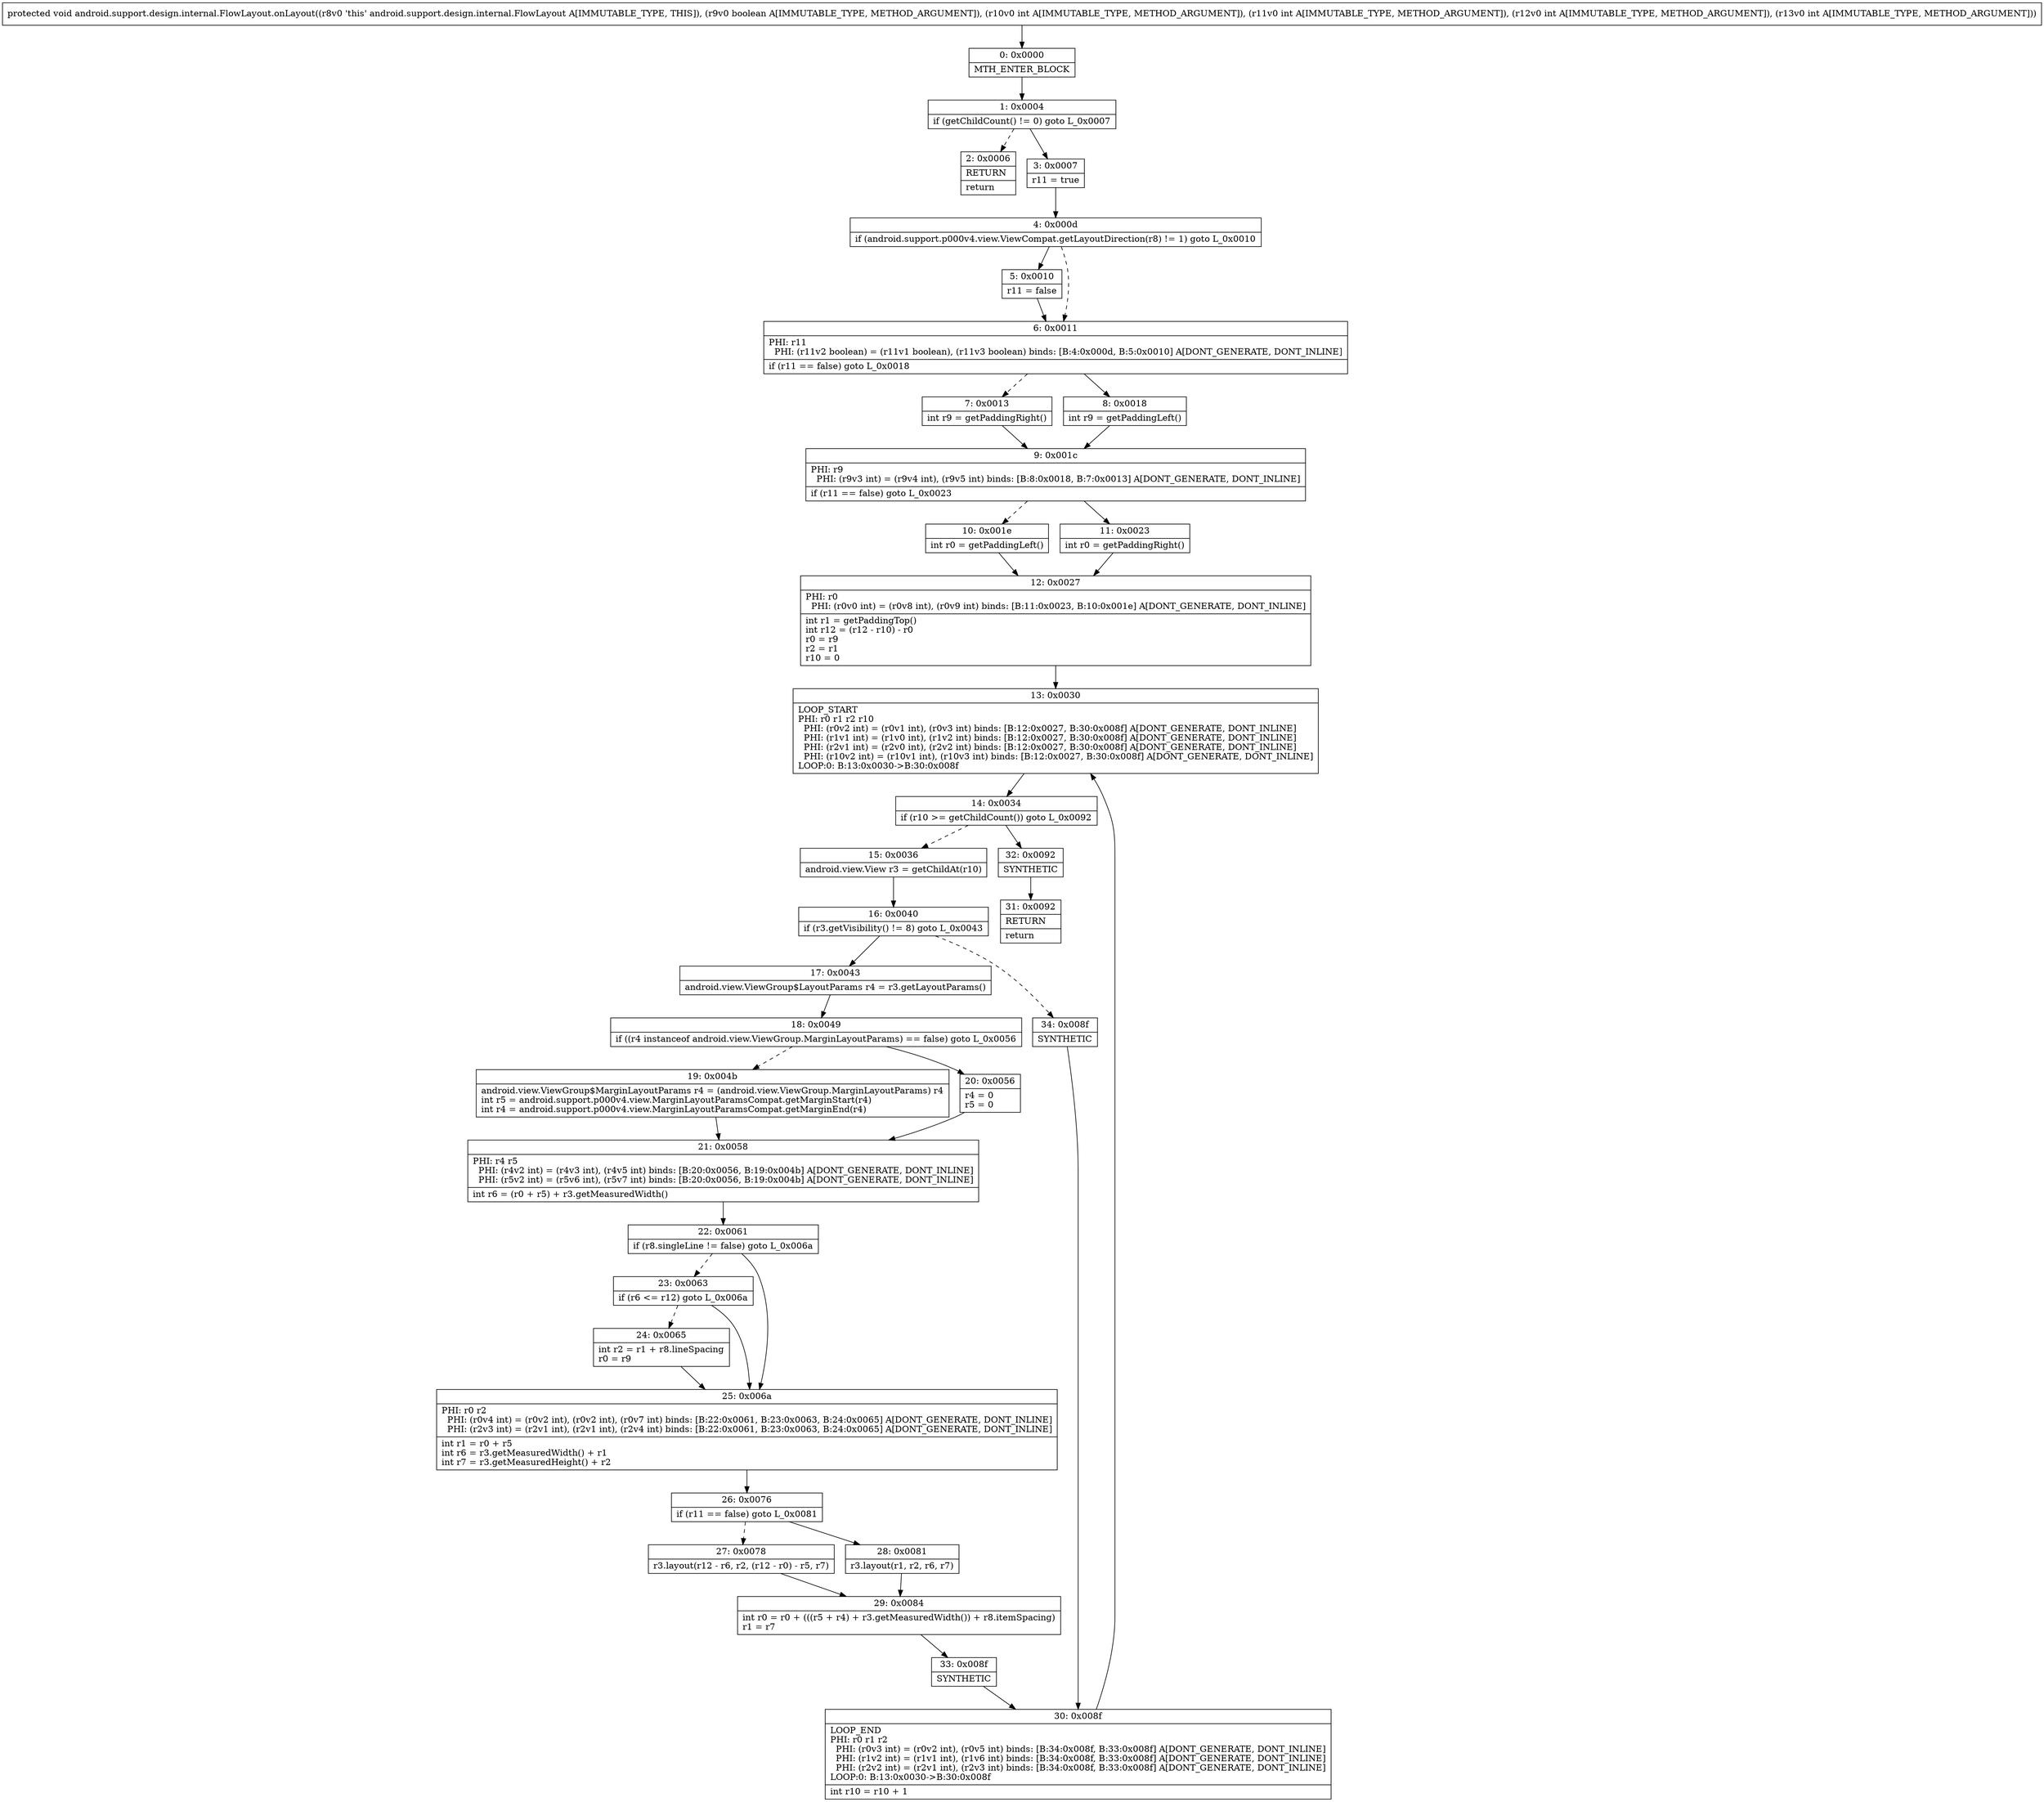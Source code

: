 digraph "CFG forandroid.support.design.internal.FlowLayout.onLayout(ZIIII)V" {
Node_0 [shape=record,label="{0\:\ 0x0000|MTH_ENTER_BLOCK\l}"];
Node_1 [shape=record,label="{1\:\ 0x0004|if (getChildCount() != 0) goto L_0x0007\l}"];
Node_2 [shape=record,label="{2\:\ 0x0006|RETURN\l|return\l}"];
Node_3 [shape=record,label="{3\:\ 0x0007|r11 = true\l}"];
Node_4 [shape=record,label="{4\:\ 0x000d|if (android.support.p000v4.view.ViewCompat.getLayoutDirection(r8) != 1) goto L_0x0010\l}"];
Node_5 [shape=record,label="{5\:\ 0x0010|r11 = false\l}"];
Node_6 [shape=record,label="{6\:\ 0x0011|PHI: r11 \l  PHI: (r11v2 boolean) = (r11v1 boolean), (r11v3 boolean) binds: [B:4:0x000d, B:5:0x0010] A[DONT_GENERATE, DONT_INLINE]\l|if (r11 == false) goto L_0x0018\l}"];
Node_7 [shape=record,label="{7\:\ 0x0013|int r9 = getPaddingRight()\l}"];
Node_8 [shape=record,label="{8\:\ 0x0018|int r9 = getPaddingLeft()\l}"];
Node_9 [shape=record,label="{9\:\ 0x001c|PHI: r9 \l  PHI: (r9v3 int) = (r9v4 int), (r9v5 int) binds: [B:8:0x0018, B:7:0x0013] A[DONT_GENERATE, DONT_INLINE]\l|if (r11 == false) goto L_0x0023\l}"];
Node_10 [shape=record,label="{10\:\ 0x001e|int r0 = getPaddingLeft()\l}"];
Node_11 [shape=record,label="{11\:\ 0x0023|int r0 = getPaddingRight()\l}"];
Node_12 [shape=record,label="{12\:\ 0x0027|PHI: r0 \l  PHI: (r0v0 int) = (r0v8 int), (r0v9 int) binds: [B:11:0x0023, B:10:0x001e] A[DONT_GENERATE, DONT_INLINE]\l|int r1 = getPaddingTop()\lint r12 = (r12 \- r10) \- r0\lr0 = r9\lr2 = r1\lr10 = 0\l}"];
Node_13 [shape=record,label="{13\:\ 0x0030|LOOP_START\lPHI: r0 r1 r2 r10 \l  PHI: (r0v2 int) = (r0v1 int), (r0v3 int) binds: [B:12:0x0027, B:30:0x008f] A[DONT_GENERATE, DONT_INLINE]\l  PHI: (r1v1 int) = (r1v0 int), (r1v2 int) binds: [B:12:0x0027, B:30:0x008f] A[DONT_GENERATE, DONT_INLINE]\l  PHI: (r2v1 int) = (r2v0 int), (r2v2 int) binds: [B:12:0x0027, B:30:0x008f] A[DONT_GENERATE, DONT_INLINE]\l  PHI: (r10v2 int) = (r10v1 int), (r10v3 int) binds: [B:12:0x0027, B:30:0x008f] A[DONT_GENERATE, DONT_INLINE]\lLOOP:0: B:13:0x0030\-\>B:30:0x008f\l}"];
Node_14 [shape=record,label="{14\:\ 0x0034|if (r10 \>= getChildCount()) goto L_0x0092\l}"];
Node_15 [shape=record,label="{15\:\ 0x0036|android.view.View r3 = getChildAt(r10)\l}"];
Node_16 [shape=record,label="{16\:\ 0x0040|if (r3.getVisibility() != 8) goto L_0x0043\l}"];
Node_17 [shape=record,label="{17\:\ 0x0043|android.view.ViewGroup$LayoutParams r4 = r3.getLayoutParams()\l}"];
Node_18 [shape=record,label="{18\:\ 0x0049|if ((r4 instanceof android.view.ViewGroup.MarginLayoutParams) == false) goto L_0x0056\l}"];
Node_19 [shape=record,label="{19\:\ 0x004b|android.view.ViewGroup$MarginLayoutParams r4 = (android.view.ViewGroup.MarginLayoutParams) r4\lint r5 = android.support.p000v4.view.MarginLayoutParamsCompat.getMarginStart(r4)\lint r4 = android.support.p000v4.view.MarginLayoutParamsCompat.getMarginEnd(r4)\l}"];
Node_20 [shape=record,label="{20\:\ 0x0056|r4 = 0\lr5 = 0\l}"];
Node_21 [shape=record,label="{21\:\ 0x0058|PHI: r4 r5 \l  PHI: (r4v2 int) = (r4v3 int), (r4v5 int) binds: [B:20:0x0056, B:19:0x004b] A[DONT_GENERATE, DONT_INLINE]\l  PHI: (r5v2 int) = (r5v6 int), (r5v7 int) binds: [B:20:0x0056, B:19:0x004b] A[DONT_GENERATE, DONT_INLINE]\l|int r6 = (r0 + r5) + r3.getMeasuredWidth()\l}"];
Node_22 [shape=record,label="{22\:\ 0x0061|if (r8.singleLine != false) goto L_0x006a\l}"];
Node_23 [shape=record,label="{23\:\ 0x0063|if (r6 \<= r12) goto L_0x006a\l}"];
Node_24 [shape=record,label="{24\:\ 0x0065|int r2 = r1 + r8.lineSpacing\lr0 = r9\l}"];
Node_25 [shape=record,label="{25\:\ 0x006a|PHI: r0 r2 \l  PHI: (r0v4 int) = (r0v2 int), (r0v2 int), (r0v7 int) binds: [B:22:0x0061, B:23:0x0063, B:24:0x0065] A[DONT_GENERATE, DONT_INLINE]\l  PHI: (r2v3 int) = (r2v1 int), (r2v1 int), (r2v4 int) binds: [B:22:0x0061, B:23:0x0063, B:24:0x0065] A[DONT_GENERATE, DONT_INLINE]\l|int r1 = r0 + r5\lint r6 = r3.getMeasuredWidth() + r1\lint r7 = r3.getMeasuredHeight() + r2\l}"];
Node_26 [shape=record,label="{26\:\ 0x0076|if (r11 == false) goto L_0x0081\l}"];
Node_27 [shape=record,label="{27\:\ 0x0078|r3.layout(r12 \- r6, r2, (r12 \- r0) \- r5, r7)\l}"];
Node_28 [shape=record,label="{28\:\ 0x0081|r3.layout(r1, r2, r6, r7)\l}"];
Node_29 [shape=record,label="{29\:\ 0x0084|int r0 = r0 + (((r5 + r4) + r3.getMeasuredWidth()) + r8.itemSpacing)\lr1 = r7\l}"];
Node_30 [shape=record,label="{30\:\ 0x008f|LOOP_END\lPHI: r0 r1 r2 \l  PHI: (r0v3 int) = (r0v2 int), (r0v5 int) binds: [B:34:0x008f, B:33:0x008f] A[DONT_GENERATE, DONT_INLINE]\l  PHI: (r1v2 int) = (r1v1 int), (r1v6 int) binds: [B:34:0x008f, B:33:0x008f] A[DONT_GENERATE, DONT_INLINE]\l  PHI: (r2v2 int) = (r2v1 int), (r2v3 int) binds: [B:34:0x008f, B:33:0x008f] A[DONT_GENERATE, DONT_INLINE]\lLOOP:0: B:13:0x0030\-\>B:30:0x008f\l|int r10 = r10 + 1\l}"];
Node_31 [shape=record,label="{31\:\ 0x0092|RETURN\l|return\l}"];
Node_32 [shape=record,label="{32\:\ 0x0092|SYNTHETIC\l}"];
Node_33 [shape=record,label="{33\:\ 0x008f|SYNTHETIC\l}"];
Node_34 [shape=record,label="{34\:\ 0x008f|SYNTHETIC\l}"];
MethodNode[shape=record,label="{protected void android.support.design.internal.FlowLayout.onLayout((r8v0 'this' android.support.design.internal.FlowLayout A[IMMUTABLE_TYPE, THIS]), (r9v0 boolean A[IMMUTABLE_TYPE, METHOD_ARGUMENT]), (r10v0 int A[IMMUTABLE_TYPE, METHOD_ARGUMENT]), (r11v0 int A[IMMUTABLE_TYPE, METHOD_ARGUMENT]), (r12v0 int A[IMMUTABLE_TYPE, METHOD_ARGUMENT]), (r13v0 int A[IMMUTABLE_TYPE, METHOD_ARGUMENT])) }"];
MethodNode -> Node_0;
Node_0 -> Node_1;
Node_1 -> Node_2[style=dashed];
Node_1 -> Node_3;
Node_3 -> Node_4;
Node_4 -> Node_5;
Node_4 -> Node_6[style=dashed];
Node_5 -> Node_6;
Node_6 -> Node_7[style=dashed];
Node_6 -> Node_8;
Node_7 -> Node_9;
Node_8 -> Node_9;
Node_9 -> Node_10[style=dashed];
Node_9 -> Node_11;
Node_10 -> Node_12;
Node_11 -> Node_12;
Node_12 -> Node_13;
Node_13 -> Node_14;
Node_14 -> Node_15[style=dashed];
Node_14 -> Node_32;
Node_15 -> Node_16;
Node_16 -> Node_17;
Node_16 -> Node_34[style=dashed];
Node_17 -> Node_18;
Node_18 -> Node_19[style=dashed];
Node_18 -> Node_20;
Node_19 -> Node_21;
Node_20 -> Node_21;
Node_21 -> Node_22;
Node_22 -> Node_23[style=dashed];
Node_22 -> Node_25;
Node_23 -> Node_24[style=dashed];
Node_23 -> Node_25;
Node_24 -> Node_25;
Node_25 -> Node_26;
Node_26 -> Node_27[style=dashed];
Node_26 -> Node_28;
Node_27 -> Node_29;
Node_28 -> Node_29;
Node_29 -> Node_33;
Node_30 -> Node_13;
Node_32 -> Node_31;
Node_33 -> Node_30;
Node_34 -> Node_30;
}

